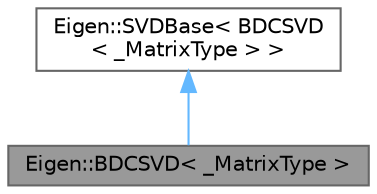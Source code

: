 digraph "Eigen::BDCSVD&lt; _MatrixType &gt;"
{
 // LATEX_PDF_SIZE
  bgcolor="transparent";
  edge [fontname=Helvetica,fontsize=10,labelfontname=Helvetica,labelfontsize=10];
  node [fontname=Helvetica,fontsize=10,shape=box,height=0.2,width=0.4];
  Node1 [id="Node000001",label="Eigen::BDCSVD\< _MatrixType \>",height=0.2,width=0.4,color="gray40", fillcolor="grey60", style="filled", fontcolor="black",tooltip="class Bidiagonal Divide and Conquer SVD"];
  Node2 -> Node1 [id="edge2_Node000001_Node000002",dir="back",color="steelblue1",style="solid",tooltip=" "];
  Node2 [id="Node000002",label="Eigen::SVDBase\< BDCSVD\l\< _MatrixType \> \>",height=0.2,width=0.4,color="gray40", fillcolor="white", style="filled",URL="$class_eigen_1_1_s_v_d_base.html",tooltip=" "];
}

